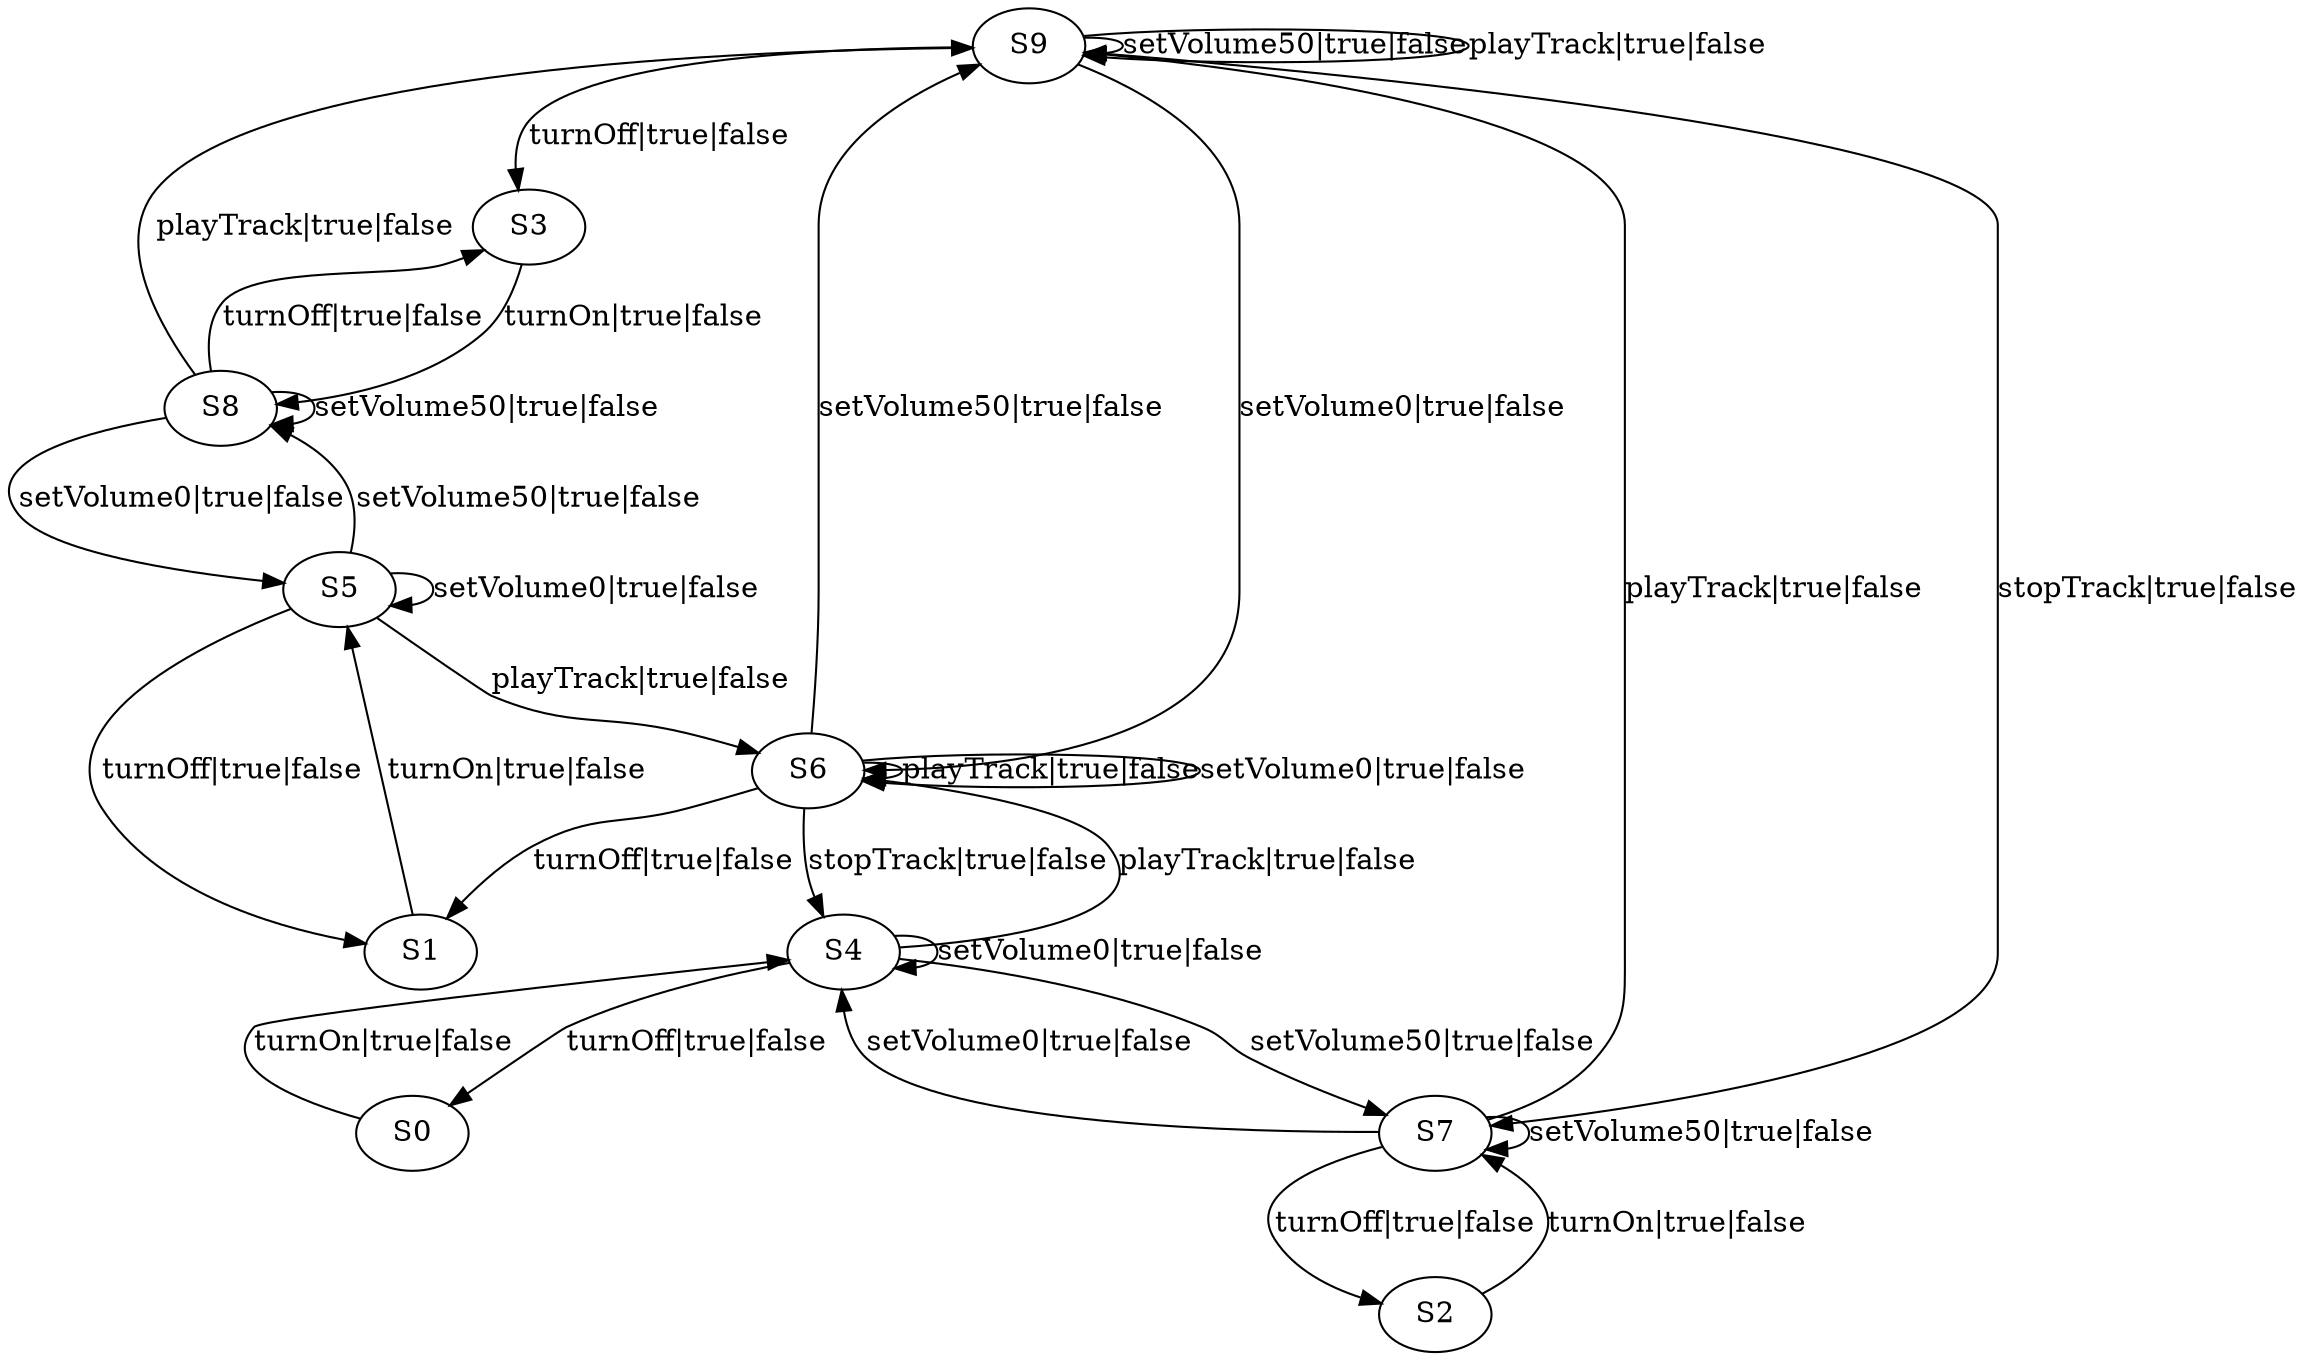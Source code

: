 digraph g {

	S9 -> S3 [label="turnOff|true|false"];
	S7 -> S9 [label="playTrack|true|false"];
	S9 -> S7 [label="stopTrack|true|false"];
	S2 -> S7 [label="turnOn|true|false"];
	S1 -> S5 [label="turnOn|true|false"];
	S7 -> S7 [label="setVolume50|true|false"];
	S8 -> S9 [label="playTrack|true|false"];
	S7 -> S2 [label="turnOff|true|false"];
	S6 -> S4 [label="stopTrack|true|false"];
	S6 -> S6 [label="playTrack|true|false"];
	S4 -> S4 [label="setVolume0|true|false"];
	S5 -> S5 [label="setVolume0|true|false"];
	S6 -> S6 [label="setVolume0|true|false"];
	S8 -> S8 [label="setVolume50|true|false"];
	S4 -> S7 [label="setVolume50|true|false"];
	S5 -> S6 [label="playTrack|true|false"];
	S4 -> S6 [label="playTrack|true|false"];
	S9 -> S9 [label="setVolume50|true|false"];
	S4 -> S0 [label="turnOff|true|false"];
	S5 -> S1 [label="turnOff|true|false"];
	S9 -> S6 [label="setVolume0|true|false"];
	S8 -> S5 [label="setVolume0|true|false"];
	S0 -> S4 [label="turnOn|true|false"];
	S7 -> S4 [label="setVolume0|true|false"];
	S8 -> S3 [label="turnOff|true|false"];
	S6 -> S9 [label="setVolume50|true|false"];
	S5 -> S8 [label="setVolume50|true|false"];
	S3 -> S8 [label="turnOn|true|false"];
	S9 -> S9 [label="playTrack|true|false"];
	S6 -> S1 [label="turnOff|true|false"];

}
